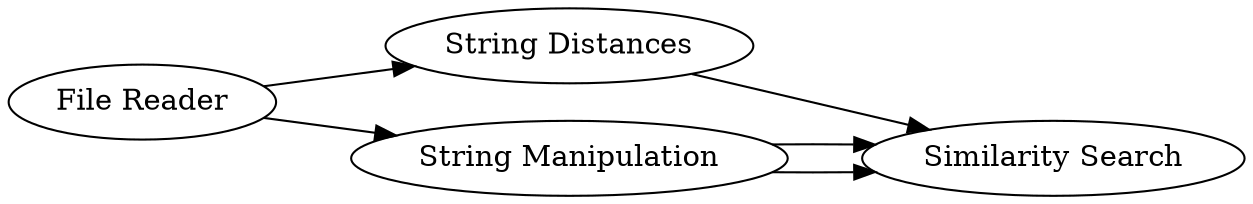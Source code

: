 digraph {
	7 [label="String Distances"]
	9 [label="Similarity Search"]
	10 [label="String Manipulation"]
	1047 [label="File Reader"]
	7 -> 9
	10 -> 9
	10 -> 9
	1047 -> 7
	1047 -> 10
	rankdir=LR
}
